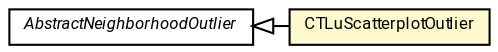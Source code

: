 #!/usr/local/bin/dot
#
# Class diagram 
# Generated by UMLGraph version R5_7_2-60-g0e99a6 (http://www.spinellis.gr/umlgraph/)
#

digraph G {
	graph [fontnames="svg"]
	edge [fontname="Roboto",fontsize=7,labelfontname="Roboto",labelfontsize=7,color="black"];
	node [fontname="Roboto",fontcolor="black",fontsize=8,shape=plaintext,margin=0,width=0,height=0];
	nodesep=0.15;
	ranksep=0.25;
	rankdir=LR;
	// de.lmu.ifi.dbs.elki.algorithm.outlier.spatial.AbstractNeighborhoodOutlier<O>
	c2265916 [label=<<table title="de.lmu.ifi.dbs.elki.algorithm.outlier.spatial.AbstractNeighborhoodOutlier" border="0" cellborder="1" cellspacing="0" cellpadding="2" href="AbstractNeighborhoodOutlier.html" target="_parent">
		<tr><td><table border="0" cellspacing="0" cellpadding="1">
		<tr><td align="center" balign="center"> <font face="Roboto"><i>AbstractNeighborhoodOutlier</i></font> </td></tr>
		</table></td></tr>
		</table>>, URL="AbstractNeighborhoodOutlier.html"];
	// de.lmu.ifi.dbs.elki.algorithm.outlier.spatial.CTLuScatterplotOutlier<N>
	c2265918 [label=<<table title="de.lmu.ifi.dbs.elki.algorithm.outlier.spatial.CTLuScatterplotOutlier" border="0" cellborder="1" cellspacing="0" cellpadding="2" bgcolor="lemonChiffon" href="CTLuScatterplotOutlier.html" target="_parent">
		<tr><td><table border="0" cellspacing="0" cellpadding="1">
		<tr><td align="center" balign="center"> <font face="Roboto">CTLuScatterplotOutlier</font> </td></tr>
		</table></td></tr>
		</table>>, URL="CTLuScatterplotOutlier.html"];
	// de.lmu.ifi.dbs.elki.algorithm.outlier.spatial.CTLuScatterplotOutlier<N> extends de.lmu.ifi.dbs.elki.algorithm.outlier.spatial.AbstractNeighborhoodOutlier<O>
	c2265916 -> c2265918 [arrowtail=empty,dir=back,weight=10];
}

